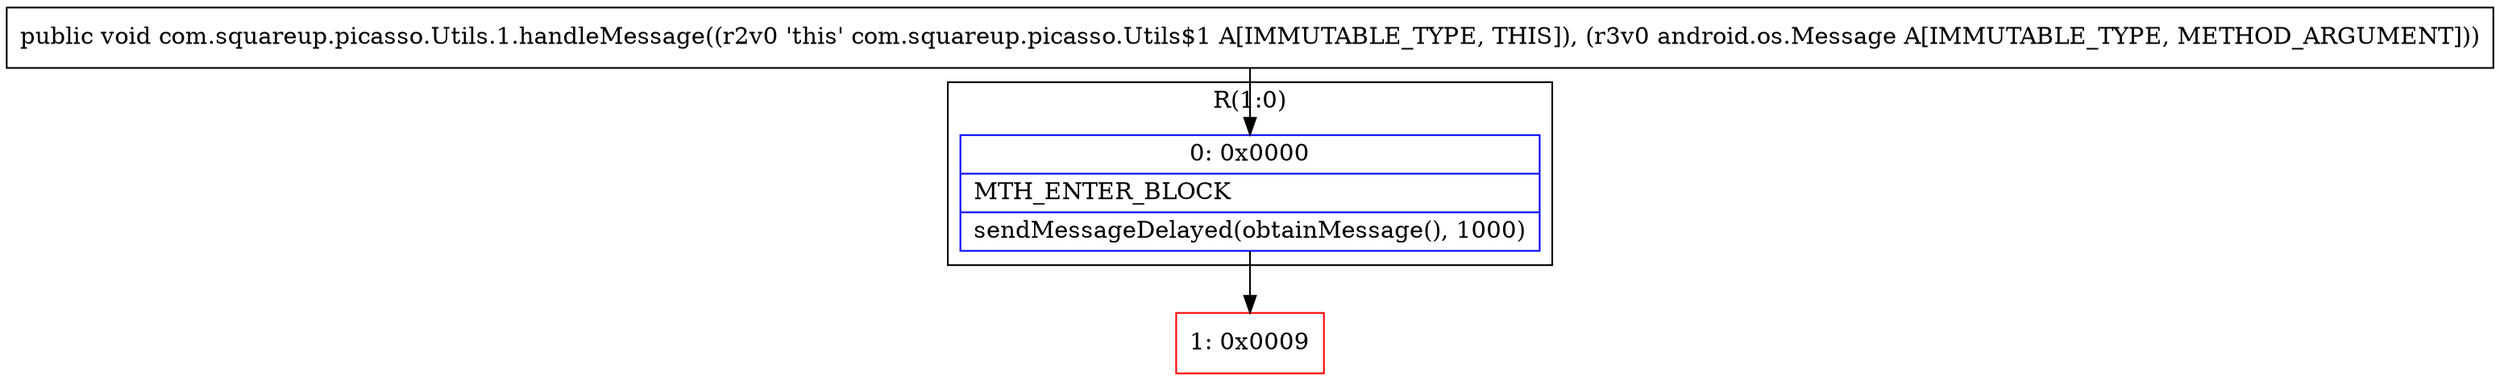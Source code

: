 digraph "CFG forcom.squareup.picasso.Utils.1.handleMessage(Landroid\/os\/Message;)V" {
subgraph cluster_Region_118150352 {
label = "R(1:0)";
node [shape=record,color=blue];
Node_0 [shape=record,label="{0\:\ 0x0000|MTH_ENTER_BLOCK\l|sendMessageDelayed(obtainMessage(), 1000)\l}"];
}
Node_1 [shape=record,color=red,label="{1\:\ 0x0009}"];
MethodNode[shape=record,label="{public void com.squareup.picasso.Utils.1.handleMessage((r2v0 'this' com.squareup.picasso.Utils$1 A[IMMUTABLE_TYPE, THIS]), (r3v0 android.os.Message A[IMMUTABLE_TYPE, METHOD_ARGUMENT])) }"];
MethodNode -> Node_0;
Node_0 -> Node_1;
}

